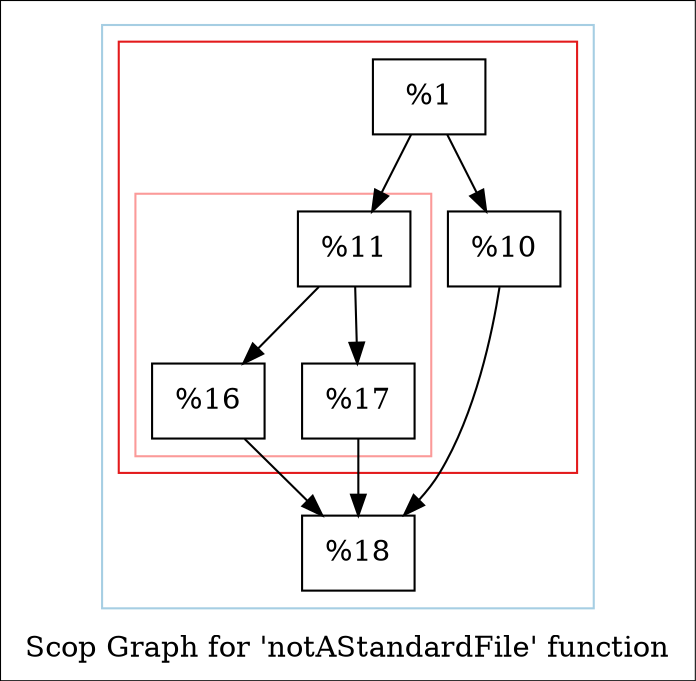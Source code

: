 digraph "Scop Graph for 'notAStandardFile' function" {
	label="Scop Graph for 'notAStandardFile' function";

	Node0x1856150 [shape=record,label="{%1}"];
	Node0x1856150 -> Node0x18f4780;
	Node0x1856150 -> Node0x1849470;
	Node0x18f4780 [shape=record,label="{%10}"];
	Node0x18f4780 -> Node0x18f25d0;
	Node0x18f25d0 [shape=record,label="{%18}"];
	Node0x1849470 [shape=record,label="{%11}"];
	Node0x1849470 -> Node0x1881d50;
	Node0x1849470 -> Node0x18e6b10;
	Node0x1881d50 [shape=record,label="{%16}"];
	Node0x1881d50 -> Node0x18f25d0;
	Node0x18e6b10 [shape=record,label="{%17}"];
	Node0x18e6b10 -> Node0x18f25d0;
	colorscheme = "paired12"
        subgraph cluster_0x1967160 {
          label = "";
          style = solid;
          color = 1
          subgraph cluster_0x1967310 {
            label = "";
            style = solid;
            color = 6
            subgraph cluster_0x19670e0 {
              label = "";
              style = solid;
              color = 5
              Node0x1849470;
              Node0x1881d50;
              Node0x18e6b10;
            }
            Node0x1856150;
            Node0x18f4780;
          }
          Node0x18f25d0;
        }
}
